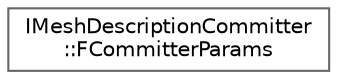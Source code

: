 digraph "Graphical Class Hierarchy"
{
 // INTERACTIVE_SVG=YES
 // LATEX_PDF_SIZE
  bgcolor="transparent";
  edge [fontname=Helvetica,fontsize=10,labelfontname=Helvetica,labelfontsize=10];
  node [fontname=Helvetica,fontsize=10,shape=box,height=0.2,width=0.4];
  rankdir="LR";
  Node0 [id="Node000000",label="IMeshDescriptionCommitter\l::FCommitterParams",height=0.2,width=0.4,color="grey40", fillcolor="white", style="filled",URL="$d2/d6d/structIMeshDescriptionCommitter_1_1FCommitterParams.html",tooltip=" "];
}
